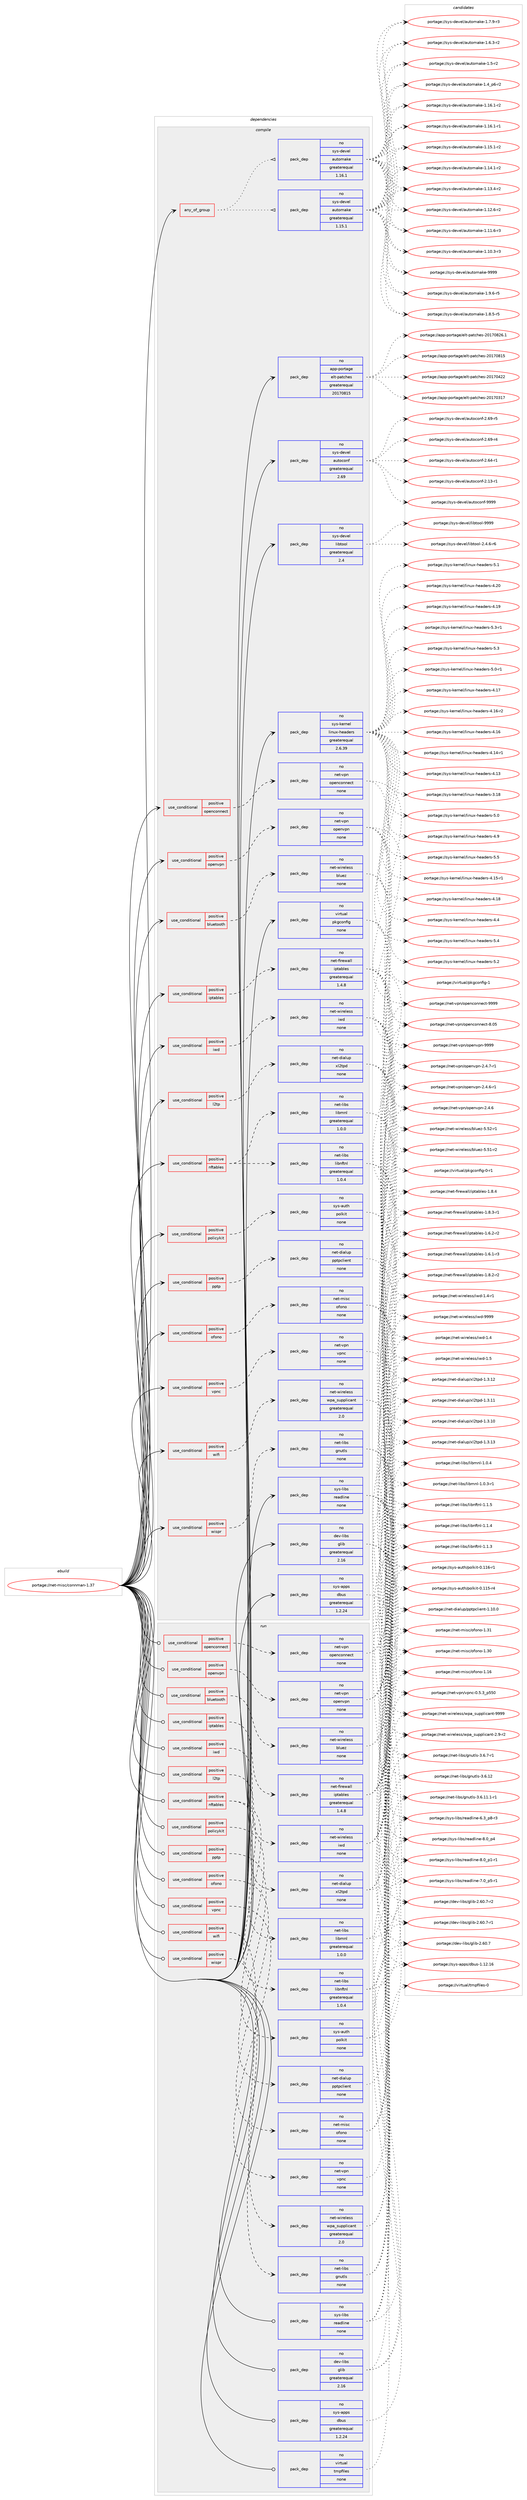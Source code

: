 digraph prolog {

# *************
# Graph options
# *************

newrank=true;
concentrate=true;
compound=true;
graph [rankdir=LR,fontname=Helvetica,fontsize=10,ranksep=1.5];#, ranksep=2.5, nodesep=0.2];
edge  [arrowhead=vee];
node  [fontname=Helvetica,fontsize=10];

# **********
# The ebuild
# **********

subgraph cluster_leftcol {
color=gray;
rank=same;
label=<<i>ebuild</i>>;
id [label="portage://net-misc/connman-1.37", color=red, width=4, href="../net-misc/connman-1.37.svg"];
}

# ****************
# The dependencies
# ****************

subgraph cluster_midcol {
color=gray;
label=<<i>dependencies</i>>;
subgraph cluster_compile {
fillcolor="#eeeeee";
style=filled;
label=<<i>compile</i>>;
subgraph any1555 {
dependency84754 [label=<<TABLE BORDER="0" CELLBORDER="1" CELLSPACING="0" CELLPADDING="4"><TR><TD CELLPADDING="10">any_of_group</TD></TR></TABLE>>, shape=none, color=red];subgraph pack65003 {
dependency84755 [label=<<TABLE BORDER="0" CELLBORDER="1" CELLSPACING="0" CELLPADDING="4" WIDTH="220"><TR><TD ROWSPAN="6" CELLPADDING="30">pack_dep</TD></TR><TR><TD WIDTH="110">no</TD></TR><TR><TD>sys-devel</TD></TR><TR><TD>automake</TD></TR><TR><TD>greaterequal</TD></TR><TR><TD>1.16.1</TD></TR></TABLE>>, shape=none, color=blue];
}
dependency84754:e -> dependency84755:w [weight=20,style="dotted",arrowhead="oinv"];
subgraph pack65004 {
dependency84756 [label=<<TABLE BORDER="0" CELLBORDER="1" CELLSPACING="0" CELLPADDING="4" WIDTH="220"><TR><TD ROWSPAN="6" CELLPADDING="30">pack_dep</TD></TR><TR><TD WIDTH="110">no</TD></TR><TR><TD>sys-devel</TD></TR><TR><TD>automake</TD></TR><TR><TD>greaterequal</TD></TR><TR><TD>1.15.1</TD></TR></TABLE>>, shape=none, color=blue];
}
dependency84754:e -> dependency84756:w [weight=20,style="dotted",arrowhead="oinv"];
}
id:e -> dependency84754:w [weight=20,style="solid",arrowhead="vee"];
subgraph cond18121 {
dependency84757 [label=<<TABLE BORDER="0" CELLBORDER="1" CELLSPACING="0" CELLPADDING="4"><TR><TD ROWSPAN="3" CELLPADDING="10">use_conditional</TD></TR><TR><TD>positive</TD></TR><TR><TD>bluetooth</TD></TR></TABLE>>, shape=none, color=red];
subgraph pack65005 {
dependency84758 [label=<<TABLE BORDER="0" CELLBORDER="1" CELLSPACING="0" CELLPADDING="4" WIDTH="220"><TR><TD ROWSPAN="6" CELLPADDING="30">pack_dep</TD></TR><TR><TD WIDTH="110">no</TD></TR><TR><TD>net-wireless</TD></TR><TR><TD>bluez</TD></TR><TR><TD>none</TD></TR><TR><TD></TD></TR></TABLE>>, shape=none, color=blue];
}
dependency84757:e -> dependency84758:w [weight=20,style="dashed",arrowhead="vee"];
}
id:e -> dependency84757:w [weight=20,style="solid",arrowhead="vee"];
subgraph cond18122 {
dependency84759 [label=<<TABLE BORDER="0" CELLBORDER="1" CELLSPACING="0" CELLPADDING="4"><TR><TD ROWSPAN="3" CELLPADDING="10">use_conditional</TD></TR><TR><TD>positive</TD></TR><TR><TD>iptables</TD></TR></TABLE>>, shape=none, color=red];
subgraph pack65006 {
dependency84760 [label=<<TABLE BORDER="0" CELLBORDER="1" CELLSPACING="0" CELLPADDING="4" WIDTH="220"><TR><TD ROWSPAN="6" CELLPADDING="30">pack_dep</TD></TR><TR><TD WIDTH="110">no</TD></TR><TR><TD>net-firewall</TD></TR><TR><TD>iptables</TD></TR><TR><TD>greaterequal</TD></TR><TR><TD>1.4.8</TD></TR></TABLE>>, shape=none, color=blue];
}
dependency84759:e -> dependency84760:w [weight=20,style="dashed",arrowhead="vee"];
}
id:e -> dependency84759:w [weight=20,style="solid",arrowhead="vee"];
subgraph cond18123 {
dependency84761 [label=<<TABLE BORDER="0" CELLBORDER="1" CELLSPACING="0" CELLPADDING="4"><TR><TD ROWSPAN="3" CELLPADDING="10">use_conditional</TD></TR><TR><TD>positive</TD></TR><TR><TD>iwd</TD></TR></TABLE>>, shape=none, color=red];
subgraph pack65007 {
dependency84762 [label=<<TABLE BORDER="0" CELLBORDER="1" CELLSPACING="0" CELLPADDING="4" WIDTH="220"><TR><TD ROWSPAN="6" CELLPADDING="30">pack_dep</TD></TR><TR><TD WIDTH="110">no</TD></TR><TR><TD>net-wireless</TD></TR><TR><TD>iwd</TD></TR><TR><TD>none</TD></TR><TR><TD></TD></TR></TABLE>>, shape=none, color=blue];
}
dependency84761:e -> dependency84762:w [weight=20,style="dashed",arrowhead="vee"];
}
id:e -> dependency84761:w [weight=20,style="solid",arrowhead="vee"];
subgraph cond18124 {
dependency84763 [label=<<TABLE BORDER="0" CELLBORDER="1" CELLSPACING="0" CELLPADDING="4"><TR><TD ROWSPAN="3" CELLPADDING="10">use_conditional</TD></TR><TR><TD>positive</TD></TR><TR><TD>l2tp</TD></TR></TABLE>>, shape=none, color=red];
subgraph pack65008 {
dependency84764 [label=<<TABLE BORDER="0" CELLBORDER="1" CELLSPACING="0" CELLPADDING="4" WIDTH="220"><TR><TD ROWSPAN="6" CELLPADDING="30">pack_dep</TD></TR><TR><TD WIDTH="110">no</TD></TR><TR><TD>net-dialup</TD></TR><TR><TD>xl2tpd</TD></TR><TR><TD>none</TD></TR><TR><TD></TD></TR></TABLE>>, shape=none, color=blue];
}
dependency84763:e -> dependency84764:w [weight=20,style="dashed",arrowhead="vee"];
}
id:e -> dependency84763:w [weight=20,style="solid",arrowhead="vee"];
subgraph cond18125 {
dependency84765 [label=<<TABLE BORDER="0" CELLBORDER="1" CELLSPACING="0" CELLPADDING="4"><TR><TD ROWSPAN="3" CELLPADDING="10">use_conditional</TD></TR><TR><TD>positive</TD></TR><TR><TD>nftables</TD></TR></TABLE>>, shape=none, color=red];
subgraph pack65009 {
dependency84766 [label=<<TABLE BORDER="0" CELLBORDER="1" CELLSPACING="0" CELLPADDING="4" WIDTH="220"><TR><TD ROWSPAN="6" CELLPADDING="30">pack_dep</TD></TR><TR><TD WIDTH="110">no</TD></TR><TR><TD>net-libs</TD></TR><TR><TD>libnftnl</TD></TR><TR><TD>greaterequal</TD></TR><TR><TD>1.0.4</TD></TR></TABLE>>, shape=none, color=blue];
}
dependency84765:e -> dependency84766:w [weight=20,style="dashed",arrowhead="vee"];
subgraph pack65010 {
dependency84767 [label=<<TABLE BORDER="0" CELLBORDER="1" CELLSPACING="0" CELLPADDING="4" WIDTH="220"><TR><TD ROWSPAN="6" CELLPADDING="30">pack_dep</TD></TR><TR><TD WIDTH="110">no</TD></TR><TR><TD>net-libs</TD></TR><TR><TD>libmnl</TD></TR><TR><TD>greaterequal</TD></TR><TR><TD>1.0.0</TD></TR></TABLE>>, shape=none, color=blue];
}
dependency84765:e -> dependency84767:w [weight=20,style="dashed",arrowhead="vee"];
}
id:e -> dependency84765:w [weight=20,style="solid",arrowhead="vee"];
subgraph cond18126 {
dependency84768 [label=<<TABLE BORDER="0" CELLBORDER="1" CELLSPACING="0" CELLPADDING="4"><TR><TD ROWSPAN="3" CELLPADDING="10">use_conditional</TD></TR><TR><TD>positive</TD></TR><TR><TD>ofono</TD></TR></TABLE>>, shape=none, color=red];
subgraph pack65011 {
dependency84769 [label=<<TABLE BORDER="0" CELLBORDER="1" CELLSPACING="0" CELLPADDING="4" WIDTH="220"><TR><TD ROWSPAN="6" CELLPADDING="30">pack_dep</TD></TR><TR><TD WIDTH="110">no</TD></TR><TR><TD>net-misc</TD></TR><TR><TD>ofono</TD></TR><TR><TD>none</TD></TR><TR><TD></TD></TR></TABLE>>, shape=none, color=blue];
}
dependency84768:e -> dependency84769:w [weight=20,style="dashed",arrowhead="vee"];
}
id:e -> dependency84768:w [weight=20,style="solid",arrowhead="vee"];
subgraph cond18127 {
dependency84770 [label=<<TABLE BORDER="0" CELLBORDER="1" CELLSPACING="0" CELLPADDING="4"><TR><TD ROWSPAN="3" CELLPADDING="10">use_conditional</TD></TR><TR><TD>positive</TD></TR><TR><TD>openconnect</TD></TR></TABLE>>, shape=none, color=red];
subgraph pack65012 {
dependency84771 [label=<<TABLE BORDER="0" CELLBORDER="1" CELLSPACING="0" CELLPADDING="4" WIDTH="220"><TR><TD ROWSPAN="6" CELLPADDING="30">pack_dep</TD></TR><TR><TD WIDTH="110">no</TD></TR><TR><TD>net-vpn</TD></TR><TR><TD>openconnect</TD></TR><TR><TD>none</TD></TR><TR><TD></TD></TR></TABLE>>, shape=none, color=blue];
}
dependency84770:e -> dependency84771:w [weight=20,style="dashed",arrowhead="vee"];
}
id:e -> dependency84770:w [weight=20,style="solid",arrowhead="vee"];
subgraph cond18128 {
dependency84772 [label=<<TABLE BORDER="0" CELLBORDER="1" CELLSPACING="0" CELLPADDING="4"><TR><TD ROWSPAN="3" CELLPADDING="10">use_conditional</TD></TR><TR><TD>positive</TD></TR><TR><TD>openvpn</TD></TR></TABLE>>, shape=none, color=red];
subgraph pack65013 {
dependency84773 [label=<<TABLE BORDER="0" CELLBORDER="1" CELLSPACING="0" CELLPADDING="4" WIDTH="220"><TR><TD ROWSPAN="6" CELLPADDING="30">pack_dep</TD></TR><TR><TD WIDTH="110">no</TD></TR><TR><TD>net-vpn</TD></TR><TR><TD>openvpn</TD></TR><TR><TD>none</TD></TR><TR><TD></TD></TR></TABLE>>, shape=none, color=blue];
}
dependency84772:e -> dependency84773:w [weight=20,style="dashed",arrowhead="vee"];
}
id:e -> dependency84772:w [weight=20,style="solid",arrowhead="vee"];
subgraph cond18129 {
dependency84774 [label=<<TABLE BORDER="0" CELLBORDER="1" CELLSPACING="0" CELLPADDING="4"><TR><TD ROWSPAN="3" CELLPADDING="10">use_conditional</TD></TR><TR><TD>positive</TD></TR><TR><TD>policykit</TD></TR></TABLE>>, shape=none, color=red];
subgraph pack65014 {
dependency84775 [label=<<TABLE BORDER="0" CELLBORDER="1" CELLSPACING="0" CELLPADDING="4" WIDTH="220"><TR><TD ROWSPAN="6" CELLPADDING="30">pack_dep</TD></TR><TR><TD WIDTH="110">no</TD></TR><TR><TD>sys-auth</TD></TR><TR><TD>polkit</TD></TR><TR><TD>none</TD></TR><TR><TD></TD></TR></TABLE>>, shape=none, color=blue];
}
dependency84774:e -> dependency84775:w [weight=20,style="dashed",arrowhead="vee"];
}
id:e -> dependency84774:w [weight=20,style="solid",arrowhead="vee"];
subgraph cond18130 {
dependency84776 [label=<<TABLE BORDER="0" CELLBORDER="1" CELLSPACING="0" CELLPADDING="4"><TR><TD ROWSPAN="3" CELLPADDING="10">use_conditional</TD></TR><TR><TD>positive</TD></TR><TR><TD>pptp</TD></TR></TABLE>>, shape=none, color=red];
subgraph pack65015 {
dependency84777 [label=<<TABLE BORDER="0" CELLBORDER="1" CELLSPACING="0" CELLPADDING="4" WIDTH="220"><TR><TD ROWSPAN="6" CELLPADDING="30">pack_dep</TD></TR><TR><TD WIDTH="110">no</TD></TR><TR><TD>net-dialup</TD></TR><TR><TD>pptpclient</TD></TR><TR><TD>none</TD></TR><TR><TD></TD></TR></TABLE>>, shape=none, color=blue];
}
dependency84776:e -> dependency84777:w [weight=20,style="dashed",arrowhead="vee"];
}
id:e -> dependency84776:w [weight=20,style="solid",arrowhead="vee"];
subgraph cond18131 {
dependency84778 [label=<<TABLE BORDER="0" CELLBORDER="1" CELLSPACING="0" CELLPADDING="4"><TR><TD ROWSPAN="3" CELLPADDING="10">use_conditional</TD></TR><TR><TD>positive</TD></TR><TR><TD>vpnc</TD></TR></TABLE>>, shape=none, color=red];
subgraph pack65016 {
dependency84779 [label=<<TABLE BORDER="0" CELLBORDER="1" CELLSPACING="0" CELLPADDING="4" WIDTH="220"><TR><TD ROWSPAN="6" CELLPADDING="30">pack_dep</TD></TR><TR><TD WIDTH="110">no</TD></TR><TR><TD>net-vpn</TD></TR><TR><TD>vpnc</TD></TR><TR><TD>none</TD></TR><TR><TD></TD></TR></TABLE>>, shape=none, color=blue];
}
dependency84778:e -> dependency84779:w [weight=20,style="dashed",arrowhead="vee"];
}
id:e -> dependency84778:w [weight=20,style="solid",arrowhead="vee"];
subgraph cond18132 {
dependency84780 [label=<<TABLE BORDER="0" CELLBORDER="1" CELLSPACING="0" CELLPADDING="4"><TR><TD ROWSPAN="3" CELLPADDING="10">use_conditional</TD></TR><TR><TD>positive</TD></TR><TR><TD>wifi</TD></TR></TABLE>>, shape=none, color=red];
subgraph pack65017 {
dependency84781 [label=<<TABLE BORDER="0" CELLBORDER="1" CELLSPACING="0" CELLPADDING="4" WIDTH="220"><TR><TD ROWSPAN="6" CELLPADDING="30">pack_dep</TD></TR><TR><TD WIDTH="110">no</TD></TR><TR><TD>net-wireless</TD></TR><TR><TD>wpa_supplicant</TD></TR><TR><TD>greaterequal</TD></TR><TR><TD>2.0</TD></TR></TABLE>>, shape=none, color=blue];
}
dependency84780:e -> dependency84781:w [weight=20,style="dashed",arrowhead="vee"];
}
id:e -> dependency84780:w [weight=20,style="solid",arrowhead="vee"];
subgraph cond18133 {
dependency84782 [label=<<TABLE BORDER="0" CELLBORDER="1" CELLSPACING="0" CELLPADDING="4"><TR><TD ROWSPAN="3" CELLPADDING="10">use_conditional</TD></TR><TR><TD>positive</TD></TR><TR><TD>wispr</TD></TR></TABLE>>, shape=none, color=red];
subgraph pack65018 {
dependency84783 [label=<<TABLE BORDER="0" CELLBORDER="1" CELLSPACING="0" CELLPADDING="4" WIDTH="220"><TR><TD ROWSPAN="6" CELLPADDING="30">pack_dep</TD></TR><TR><TD WIDTH="110">no</TD></TR><TR><TD>net-libs</TD></TR><TR><TD>gnutls</TD></TR><TR><TD>none</TD></TR><TR><TD></TD></TR></TABLE>>, shape=none, color=blue];
}
dependency84782:e -> dependency84783:w [weight=20,style="dashed",arrowhead="vee"];
}
id:e -> dependency84782:w [weight=20,style="solid",arrowhead="vee"];
subgraph pack65019 {
dependency84784 [label=<<TABLE BORDER="0" CELLBORDER="1" CELLSPACING="0" CELLPADDING="4" WIDTH="220"><TR><TD ROWSPAN="6" CELLPADDING="30">pack_dep</TD></TR><TR><TD WIDTH="110">no</TD></TR><TR><TD>app-portage</TD></TR><TR><TD>elt-patches</TD></TR><TR><TD>greaterequal</TD></TR><TR><TD>20170815</TD></TR></TABLE>>, shape=none, color=blue];
}
id:e -> dependency84784:w [weight=20,style="solid",arrowhead="vee"];
subgraph pack65020 {
dependency84785 [label=<<TABLE BORDER="0" CELLBORDER="1" CELLSPACING="0" CELLPADDING="4" WIDTH="220"><TR><TD ROWSPAN="6" CELLPADDING="30">pack_dep</TD></TR><TR><TD WIDTH="110">no</TD></TR><TR><TD>dev-libs</TD></TR><TR><TD>glib</TD></TR><TR><TD>greaterequal</TD></TR><TR><TD>2.16</TD></TR></TABLE>>, shape=none, color=blue];
}
id:e -> dependency84785:w [weight=20,style="solid",arrowhead="vee"];
subgraph pack65021 {
dependency84786 [label=<<TABLE BORDER="0" CELLBORDER="1" CELLSPACING="0" CELLPADDING="4" WIDTH="220"><TR><TD ROWSPAN="6" CELLPADDING="30">pack_dep</TD></TR><TR><TD WIDTH="110">no</TD></TR><TR><TD>sys-apps</TD></TR><TR><TD>dbus</TD></TR><TR><TD>greaterequal</TD></TR><TR><TD>1.2.24</TD></TR></TABLE>>, shape=none, color=blue];
}
id:e -> dependency84786:w [weight=20,style="solid",arrowhead="vee"];
subgraph pack65022 {
dependency84787 [label=<<TABLE BORDER="0" CELLBORDER="1" CELLSPACING="0" CELLPADDING="4" WIDTH="220"><TR><TD ROWSPAN="6" CELLPADDING="30">pack_dep</TD></TR><TR><TD WIDTH="110">no</TD></TR><TR><TD>sys-devel</TD></TR><TR><TD>autoconf</TD></TR><TR><TD>greaterequal</TD></TR><TR><TD>2.69</TD></TR></TABLE>>, shape=none, color=blue];
}
id:e -> dependency84787:w [weight=20,style="solid",arrowhead="vee"];
subgraph pack65023 {
dependency84788 [label=<<TABLE BORDER="0" CELLBORDER="1" CELLSPACING="0" CELLPADDING="4" WIDTH="220"><TR><TD ROWSPAN="6" CELLPADDING="30">pack_dep</TD></TR><TR><TD WIDTH="110">no</TD></TR><TR><TD>sys-devel</TD></TR><TR><TD>libtool</TD></TR><TR><TD>greaterequal</TD></TR><TR><TD>2.4</TD></TR></TABLE>>, shape=none, color=blue];
}
id:e -> dependency84788:w [weight=20,style="solid",arrowhead="vee"];
subgraph pack65024 {
dependency84789 [label=<<TABLE BORDER="0" CELLBORDER="1" CELLSPACING="0" CELLPADDING="4" WIDTH="220"><TR><TD ROWSPAN="6" CELLPADDING="30">pack_dep</TD></TR><TR><TD WIDTH="110">no</TD></TR><TR><TD>sys-kernel</TD></TR><TR><TD>linux-headers</TD></TR><TR><TD>greaterequal</TD></TR><TR><TD>2.6.39</TD></TR></TABLE>>, shape=none, color=blue];
}
id:e -> dependency84789:w [weight=20,style="solid",arrowhead="vee"];
subgraph pack65025 {
dependency84790 [label=<<TABLE BORDER="0" CELLBORDER="1" CELLSPACING="0" CELLPADDING="4" WIDTH="220"><TR><TD ROWSPAN="6" CELLPADDING="30">pack_dep</TD></TR><TR><TD WIDTH="110">no</TD></TR><TR><TD>sys-libs</TD></TR><TR><TD>readline</TD></TR><TR><TD>none</TD></TR><TR><TD></TD></TR></TABLE>>, shape=none, color=blue];
}
id:e -> dependency84790:w [weight=20,style="solid",arrowhead="vee"];
subgraph pack65026 {
dependency84791 [label=<<TABLE BORDER="0" CELLBORDER="1" CELLSPACING="0" CELLPADDING="4" WIDTH="220"><TR><TD ROWSPAN="6" CELLPADDING="30">pack_dep</TD></TR><TR><TD WIDTH="110">no</TD></TR><TR><TD>virtual</TD></TR><TR><TD>pkgconfig</TD></TR><TR><TD>none</TD></TR><TR><TD></TD></TR></TABLE>>, shape=none, color=blue];
}
id:e -> dependency84791:w [weight=20,style="solid",arrowhead="vee"];
}
subgraph cluster_compileandrun {
fillcolor="#eeeeee";
style=filled;
label=<<i>compile and run</i>>;
}
subgraph cluster_run {
fillcolor="#eeeeee";
style=filled;
label=<<i>run</i>>;
subgraph cond18134 {
dependency84792 [label=<<TABLE BORDER="0" CELLBORDER="1" CELLSPACING="0" CELLPADDING="4"><TR><TD ROWSPAN="3" CELLPADDING="10">use_conditional</TD></TR><TR><TD>positive</TD></TR><TR><TD>bluetooth</TD></TR></TABLE>>, shape=none, color=red];
subgraph pack65027 {
dependency84793 [label=<<TABLE BORDER="0" CELLBORDER="1" CELLSPACING="0" CELLPADDING="4" WIDTH="220"><TR><TD ROWSPAN="6" CELLPADDING="30">pack_dep</TD></TR><TR><TD WIDTH="110">no</TD></TR><TR><TD>net-wireless</TD></TR><TR><TD>bluez</TD></TR><TR><TD>none</TD></TR><TR><TD></TD></TR></TABLE>>, shape=none, color=blue];
}
dependency84792:e -> dependency84793:w [weight=20,style="dashed",arrowhead="vee"];
}
id:e -> dependency84792:w [weight=20,style="solid",arrowhead="odot"];
subgraph cond18135 {
dependency84794 [label=<<TABLE BORDER="0" CELLBORDER="1" CELLSPACING="0" CELLPADDING="4"><TR><TD ROWSPAN="3" CELLPADDING="10">use_conditional</TD></TR><TR><TD>positive</TD></TR><TR><TD>iptables</TD></TR></TABLE>>, shape=none, color=red];
subgraph pack65028 {
dependency84795 [label=<<TABLE BORDER="0" CELLBORDER="1" CELLSPACING="0" CELLPADDING="4" WIDTH="220"><TR><TD ROWSPAN="6" CELLPADDING="30">pack_dep</TD></TR><TR><TD WIDTH="110">no</TD></TR><TR><TD>net-firewall</TD></TR><TR><TD>iptables</TD></TR><TR><TD>greaterequal</TD></TR><TR><TD>1.4.8</TD></TR></TABLE>>, shape=none, color=blue];
}
dependency84794:e -> dependency84795:w [weight=20,style="dashed",arrowhead="vee"];
}
id:e -> dependency84794:w [weight=20,style="solid",arrowhead="odot"];
subgraph cond18136 {
dependency84796 [label=<<TABLE BORDER="0" CELLBORDER="1" CELLSPACING="0" CELLPADDING="4"><TR><TD ROWSPAN="3" CELLPADDING="10">use_conditional</TD></TR><TR><TD>positive</TD></TR><TR><TD>iwd</TD></TR></TABLE>>, shape=none, color=red];
subgraph pack65029 {
dependency84797 [label=<<TABLE BORDER="0" CELLBORDER="1" CELLSPACING="0" CELLPADDING="4" WIDTH="220"><TR><TD ROWSPAN="6" CELLPADDING="30">pack_dep</TD></TR><TR><TD WIDTH="110">no</TD></TR><TR><TD>net-wireless</TD></TR><TR><TD>iwd</TD></TR><TR><TD>none</TD></TR><TR><TD></TD></TR></TABLE>>, shape=none, color=blue];
}
dependency84796:e -> dependency84797:w [weight=20,style="dashed",arrowhead="vee"];
}
id:e -> dependency84796:w [weight=20,style="solid",arrowhead="odot"];
subgraph cond18137 {
dependency84798 [label=<<TABLE BORDER="0" CELLBORDER="1" CELLSPACING="0" CELLPADDING="4"><TR><TD ROWSPAN="3" CELLPADDING="10">use_conditional</TD></TR><TR><TD>positive</TD></TR><TR><TD>l2tp</TD></TR></TABLE>>, shape=none, color=red];
subgraph pack65030 {
dependency84799 [label=<<TABLE BORDER="0" CELLBORDER="1" CELLSPACING="0" CELLPADDING="4" WIDTH="220"><TR><TD ROWSPAN="6" CELLPADDING="30">pack_dep</TD></TR><TR><TD WIDTH="110">no</TD></TR><TR><TD>net-dialup</TD></TR><TR><TD>xl2tpd</TD></TR><TR><TD>none</TD></TR><TR><TD></TD></TR></TABLE>>, shape=none, color=blue];
}
dependency84798:e -> dependency84799:w [weight=20,style="dashed",arrowhead="vee"];
}
id:e -> dependency84798:w [weight=20,style="solid",arrowhead="odot"];
subgraph cond18138 {
dependency84800 [label=<<TABLE BORDER="0" CELLBORDER="1" CELLSPACING="0" CELLPADDING="4"><TR><TD ROWSPAN="3" CELLPADDING="10">use_conditional</TD></TR><TR><TD>positive</TD></TR><TR><TD>nftables</TD></TR></TABLE>>, shape=none, color=red];
subgraph pack65031 {
dependency84801 [label=<<TABLE BORDER="0" CELLBORDER="1" CELLSPACING="0" CELLPADDING="4" WIDTH="220"><TR><TD ROWSPAN="6" CELLPADDING="30">pack_dep</TD></TR><TR><TD WIDTH="110">no</TD></TR><TR><TD>net-libs</TD></TR><TR><TD>libnftnl</TD></TR><TR><TD>greaterequal</TD></TR><TR><TD>1.0.4</TD></TR></TABLE>>, shape=none, color=blue];
}
dependency84800:e -> dependency84801:w [weight=20,style="dashed",arrowhead="vee"];
subgraph pack65032 {
dependency84802 [label=<<TABLE BORDER="0" CELLBORDER="1" CELLSPACING="0" CELLPADDING="4" WIDTH="220"><TR><TD ROWSPAN="6" CELLPADDING="30">pack_dep</TD></TR><TR><TD WIDTH="110">no</TD></TR><TR><TD>net-libs</TD></TR><TR><TD>libmnl</TD></TR><TR><TD>greaterequal</TD></TR><TR><TD>1.0.0</TD></TR></TABLE>>, shape=none, color=blue];
}
dependency84800:e -> dependency84802:w [weight=20,style="dashed",arrowhead="vee"];
}
id:e -> dependency84800:w [weight=20,style="solid",arrowhead="odot"];
subgraph cond18139 {
dependency84803 [label=<<TABLE BORDER="0" CELLBORDER="1" CELLSPACING="0" CELLPADDING="4"><TR><TD ROWSPAN="3" CELLPADDING="10">use_conditional</TD></TR><TR><TD>positive</TD></TR><TR><TD>ofono</TD></TR></TABLE>>, shape=none, color=red];
subgraph pack65033 {
dependency84804 [label=<<TABLE BORDER="0" CELLBORDER="1" CELLSPACING="0" CELLPADDING="4" WIDTH="220"><TR><TD ROWSPAN="6" CELLPADDING="30">pack_dep</TD></TR><TR><TD WIDTH="110">no</TD></TR><TR><TD>net-misc</TD></TR><TR><TD>ofono</TD></TR><TR><TD>none</TD></TR><TR><TD></TD></TR></TABLE>>, shape=none, color=blue];
}
dependency84803:e -> dependency84804:w [weight=20,style="dashed",arrowhead="vee"];
}
id:e -> dependency84803:w [weight=20,style="solid",arrowhead="odot"];
subgraph cond18140 {
dependency84805 [label=<<TABLE BORDER="0" CELLBORDER="1" CELLSPACING="0" CELLPADDING="4"><TR><TD ROWSPAN="3" CELLPADDING="10">use_conditional</TD></TR><TR><TD>positive</TD></TR><TR><TD>openconnect</TD></TR></TABLE>>, shape=none, color=red];
subgraph pack65034 {
dependency84806 [label=<<TABLE BORDER="0" CELLBORDER="1" CELLSPACING="0" CELLPADDING="4" WIDTH="220"><TR><TD ROWSPAN="6" CELLPADDING="30">pack_dep</TD></TR><TR><TD WIDTH="110">no</TD></TR><TR><TD>net-vpn</TD></TR><TR><TD>openconnect</TD></TR><TR><TD>none</TD></TR><TR><TD></TD></TR></TABLE>>, shape=none, color=blue];
}
dependency84805:e -> dependency84806:w [weight=20,style="dashed",arrowhead="vee"];
}
id:e -> dependency84805:w [weight=20,style="solid",arrowhead="odot"];
subgraph cond18141 {
dependency84807 [label=<<TABLE BORDER="0" CELLBORDER="1" CELLSPACING="0" CELLPADDING="4"><TR><TD ROWSPAN="3" CELLPADDING="10">use_conditional</TD></TR><TR><TD>positive</TD></TR><TR><TD>openvpn</TD></TR></TABLE>>, shape=none, color=red];
subgraph pack65035 {
dependency84808 [label=<<TABLE BORDER="0" CELLBORDER="1" CELLSPACING="0" CELLPADDING="4" WIDTH="220"><TR><TD ROWSPAN="6" CELLPADDING="30">pack_dep</TD></TR><TR><TD WIDTH="110">no</TD></TR><TR><TD>net-vpn</TD></TR><TR><TD>openvpn</TD></TR><TR><TD>none</TD></TR><TR><TD></TD></TR></TABLE>>, shape=none, color=blue];
}
dependency84807:e -> dependency84808:w [weight=20,style="dashed",arrowhead="vee"];
}
id:e -> dependency84807:w [weight=20,style="solid",arrowhead="odot"];
subgraph cond18142 {
dependency84809 [label=<<TABLE BORDER="0" CELLBORDER="1" CELLSPACING="0" CELLPADDING="4"><TR><TD ROWSPAN="3" CELLPADDING="10">use_conditional</TD></TR><TR><TD>positive</TD></TR><TR><TD>policykit</TD></TR></TABLE>>, shape=none, color=red];
subgraph pack65036 {
dependency84810 [label=<<TABLE BORDER="0" CELLBORDER="1" CELLSPACING="0" CELLPADDING="4" WIDTH="220"><TR><TD ROWSPAN="6" CELLPADDING="30">pack_dep</TD></TR><TR><TD WIDTH="110">no</TD></TR><TR><TD>sys-auth</TD></TR><TR><TD>polkit</TD></TR><TR><TD>none</TD></TR><TR><TD></TD></TR></TABLE>>, shape=none, color=blue];
}
dependency84809:e -> dependency84810:w [weight=20,style="dashed",arrowhead="vee"];
}
id:e -> dependency84809:w [weight=20,style="solid",arrowhead="odot"];
subgraph cond18143 {
dependency84811 [label=<<TABLE BORDER="0" CELLBORDER="1" CELLSPACING="0" CELLPADDING="4"><TR><TD ROWSPAN="3" CELLPADDING="10">use_conditional</TD></TR><TR><TD>positive</TD></TR><TR><TD>pptp</TD></TR></TABLE>>, shape=none, color=red];
subgraph pack65037 {
dependency84812 [label=<<TABLE BORDER="0" CELLBORDER="1" CELLSPACING="0" CELLPADDING="4" WIDTH="220"><TR><TD ROWSPAN="6" CELLPADDING="30">pack_dep</TD></TR><TR><TD WIDTH="110">no</TD></TR><TR><TD>net-dialup</TD></TR><TR><TD>pptpclient</TD></TR><TR><TD>none</TD></TR><TR><TD></TD></TR></TABLE>>, shape=none, color=blue];
}
dependency84811:e -> dependency84812:w [weight=20,style="dashed",arrowhead="vee"];
}
id:e -> dependency84811:w [weight=20,style="solid",arrowhead="odot"];
subgraph cond18144 {
dependency84813 [label=<<TABLE BORDER="0" CELLBORDER="1" CELLSPACING="0" CELLPADDING="4"><TR><TD ROWSPAN="3" CELLPADDING="10">use_conditional</TD></TR><TR><TD>positive</TD></TR><TR><TD>vpnc</TD></TR></TABLE>>, shape=none, color=red];
subgraph pack65038 {
dependency84814 [label=<<TABLE BORDER="0" CELLBORDER="1" CELLSPACING="0" CELLPADDING="4" WIDTH="220"><TR><TD ROWSPAN="6" CELLPADDING="30">pack_dep</TD></TR><TR><TD WIDTH="110">no</TD></TR><TR><TD>net-vpn</TD></TR><TR><TD>vpnc</TD></TR><TR><TD>none</TD></TR><TR><TD></TD></TR></TABLE>>, shape=none, color=blue];
}
dependency84813:e -> dependency84814:w [weight=20,style="dashed",arrowhead="vee"];
}
id:e -> dependency84813:w [weight=20,style="solid",arrowhead="odot"];
subgraph cond18145 {
dependency84815 [label=<<TABLE BORDER="0" CELLBORDER="1" CELLSPACING="0" CELLPADDING="4"><TR><TD ROWSPAN="3" CELLPADDING="10">use_conditional</TD></TR><TR><TD>positive</TD></TR><TR><TD>wifi</TD></TR></TABLE>>, shape=none, color=red];
subgraph pack65039 {
dependency84816 [label=<<TABLE BORDER="0" CELLBORDER="1" CELLSPACING="0" CELLPADDING="4" WIDTH="220"><TR><TD ROWSPAN="6" CELLPADDING="30">pack_dep</TD></TR><TR><TD WIDTH="110">no</TD></TR><TR><TD>net-wireless</TD></TR><TR><TD>wpa_supplicant</TD></TR><TR><TD>greaterequal</TD></TR><TR><TD>2.0</TD></TR></TABLE>>, shape=none, color=blue];
}
dependency84815:e -> dependency84816:w [weight=20,style="dashed",arrowhead="vee"];
}
id:e -> dependency84815:w [weight=20,style="solid",arrowhead="odot"];
subgraph cond18146 {
dependency84817 [label=<<TABLE BORDER="0" CELLBORDER="1" CELLSPACING="0" CELLPADDING="4"><TR><TD ROWSPAN="3" CELLPADDING="10">use_conditional</TD></TR><TR><TD>positive</TD></TR><TR><TD>wispr</TD></TR></TABLE>>, shape=none, color=red];
subgraph pack65040 {
dependency84818 [label=<<TABLE BORDER="0" CELLBORDER="1" CELLSPACING="0" CELLPADDING="4" WIDTH="220"><TR><TD ROWSPAN="6" CELLPADDING="30">pack_dep</TD></TR><TR><TD WIDTH="110">no</TD></TR><TR><TD>net-libs</TD></TR><TR><TD>gnutls</TD></TR><TR><TD>none</TD></TR><TR><TD></TD></TR></TABLE>>, shape=none, color=blue];
}
dependency84817:e -> dependency84818:w [weight=20,style="dashed",arrowhead="vee"];
}
id:e -> dependency84817:w [weight=20,style="solid",arrowhead="odot"];
subgraph pack65041 {
dependency84819 [label=<<TABLE BORDER="0" CELLBORDER="1" CELLSPACING="0" CELLPADDING="4" WIDTH="220"><TR><TD ROWSPAN="6" CELLPADDING="30">pack_dep</TD></TR><TR><TD WIDTH="110">no</TD></TR><TR><TD>dev-libs</TD></TR><TR><TD>glib</TD></TR><TR><TD>greaterequal</TD></TR><TR><TD>2.16</TD></TR></TABLE>>, shape=none, color=blue];
}
id:e -> dependency84819:w [weight=20,style="solid",arrowhead="odot"];
subgraph pack65042 {
dependency84820 [label=<<TABLE BORDER="0" CELLBORDER="1" CELLSPACING="0" CELLPADDING="4" WIDTH="220"><TR><TD ROWSPAN="6" CELLPADDING="30">pack_dep</TD></TR><TR><TD WIDTH="110">no</TD></TR><TR><TD>sys-apps</TD></TR><TR><TD>dbus</TD></TR><TR><TD>greaterequal</TD></TR><TR><TD>1.2.24</TD></TR></TABLE>>, shape=none, color=blue];
}
id:e -> dependency84820:w [weight=20,style="solid",arrowhead="odot"];
subgraph pack65043 {
dependency84821 [label=<<TABLE BORDER="0" CELLBORDER="1" CELLSPACING="0" CELLPADDING="4" WIDTH="220"><TR><TD ROWSPAN="6" CELLPADDING="30">pack_dep</TD></TR><TR><TD WIDTH="110">no</TD></TR><TR><TD>sys-libs</TD></TR><TR><TD>readline</TD></TR><TR><TD>none</TD></TR><TR><TD></TD></TR></TABLE>>, shape=none, color=blue];
}
id:e -> dependency84821:w [weight=20,style="solid",arrowhead="odot"];
subgraph pack65044 {
dependency84822 [label=<<TABLE BORDER="0" CELLBORDER="1" CELLSPACING="0" CELLPADDING="4" WIDTH="220"><TR><TD ROWSPAN="6" CELLPADDING="30">pack_dep</TD></TR><TR><TD WIDTH="110">no</TD></TR><TR><TD>virtual</TD></TR><TR><TD>tmpfiles</TD></TR><TR><TD>none</TD></TR><TR><TD></TD></TR></TABLE>>, shape=none, color=blue];
}
id:e -> dependency84822:w [weight=20,style="solid",arrowhead="odot"];
}
}

# **************
# The candidates
# **************

subgraph cluster_choices {
rank=same;
color=gray;
label=<<i>candidates</i>>;

subgraph choice65003 {
color=black;
nodesep=1;
choice115121115451001011181011084797117116111109971071014557575757 [label="portage://sys-devel/automake-9999", color=red, width=4,href="../sys-devel/automake-9999.svg"];
choice115121115451001011181011084797117116111109971071014549465746544511453 [label="portage://sys-devel/automake-1.9.6-r5", color=red, width=4,href="../sys-devel/automake-1.9.6-r5.svg"];
choice115121115451001011181011084797117116111109971071014549465646534511453 [label="portage://sys-devel/automake-1.8.5-r5", color=red, width=4,href="../sys-devel/automake-1.8.5-r5.svg"];
choice115121115451001011181011084797117116111109971071014549465546574511451 [label="portage://sys-devel/automake-1.7.9-r3", color=red, width=4,href="../sys-devel/automake-1.7.9-r3.svg"];
choice115121115451001011181011084797117116111109971071014549465446514511450 [label="portage://sys-devel/automake-1.6.3-r2", color=red, width=4,href="../sys-devel/automake-1.6.3-r2.svg"];
choice11512111545100101118101108479711711611110997107101454946534511450 [label="portage://sys-devel/automake-1.5-r2", color=red, width=4,href="../sys-devel/automake-1.5-r2.svg"];
choice115121115451001011181011084797117116111109971071014549465295112544511450 [label="portage://sys-devel/automake-1.4_p6-r2", color=red, width=4,href="../sys-devel/automake-1.4_p6-r2.svg"];
choice11512111545100101118101108479711711611110997107101454946495446494511450 [label="portage://sys-devel/automake-1.16.1-r2", color=red, width=4,href="../sys-devel/automake-1.16.1-r2.svg"];
choice11512111545100101118101108479711711611110997107101454946495446494511449 [label="portage://sys-devel/automake-1.16.1-r1", color=red, width=4,href="../sys-devel/automake-1.16.1-r1.svg"];
choice11512111545100101118101108479711711611110997107101454946495346494511450 [label="portage://sys-devel/automake-1.15.1-r2", color=red, width=4,href="../sys-devel/automake-1.15.1-r2.svg"];
choice11512111545100101118101108479711711611110997107101454946495246494511450 [label="portage://sys-devel/automake-1.14.1-r2", color=red, width=4,href="../sys-devel/automake-1.14.1-r2.svg"];
choice11512111545100101118101108479711711611110997107101454946495146524511450 [label="portage://sys-devel/automake-1.13.4-r2", color=red, width=4,href="../sys-devel/automake-1.13.4-r2.svg"];
choice11512111545100101118101108479711711611110997107101454946495046544511450 [label="portage://sys-devel/automake-1.12.6-r2", color=red, width=4,href="../sys-devel/automake-1.12.6-r2.svg"];
choice11512111545100101118101108479711711611110997107101454946494946544511451 [label="portage://sys-devel/automake-1.11.6-r3", color=red, width=4,href="../sys-devel/automake-1.11.6-r3.svg"];
choice11512111545100101118101108479711711611110997107101454946494846514511451 [label="portage://sys-devel/automake-1.10.3-r3", color=red, width=4,href="../sys-devel/automake-1.10.3-r3.svg"];
dependency84755:e -> choice115121115451001011181011084797117116111109971071014557575757:w [style=dotted,weight="100"];
dependency84755:e -> choice115121115451001011181011084797117116111109971071014549465746544511453:w [style=dotted,weight="100"];
dependency84755:e -> choice115121115451001011181011084797117116111109971071014549465646534511453:w [style=dotted,weight="100"];
dependency84755:e -> choice115121115451001011181011084797117116111109971071014549465546574511451:w [style=dotted,weight="100"];
dependency84755:e -> choice115121115451001011181011084797117116111109971071014549465446514511450:w [style=dotted,weight="100"];
dependency84755:e -> choice11512111545100101118101108479711711611110997107101454946534511450:w [style=dotted,weight="100"];
dependency84755:e -> choice115121115451001011181011084797117116111109971071014549465295112544511450:w [style=dotted,weight="100"];
dependency84755:e -> choice11512111545100101118101108479711711611110997107101454946495446494511450:w [style=dotted,weight="100"];
dependency84755:e -> choice11512111545100101118101108479711711611110997107101454946495446494511449:w [style=dotted,weight="100"];
dependency84755:e -> choice11512111545100101118101108479711711611110997107101454946495346494511450:w [style=dotted,weight="100"];
dependency84755:e -> choice11512111545100101118101108479711711611110997107101454946495246494511450:w [style=dotted,weight="100"];
dependency84755:e -> choice11512111545100101118101108479711711611110997107101454946495146524511450:w [style=dotted,weight="100"];
dependency84755:e -> choice11512111545100101118101108479711711611110997107101454946495046544511450:w [style=dotted,weight="100"];
dependency84755:e -> choice11512111545100101118101108479711711611110997107101454946494946544511451:w [style=dotted,weight="100"];
dependency84755:e -> choice11512111545100101118101108479711711611110997107101454946494846514511451:w [style=dotted,weight="100"];
}
subgraph choice65004 {
color=black;
nodesep=1;
choice115121115451001011181011084797117116111109971071014557575757 [label="portage://sys-devel/automake-9999", color=red, width=4,href="../sys-devel/automake-9999.svg"];
choice115121115451001011181011084797117116111109971071014549465746544511453 [label="portage://sys-devel/automake-1.9.6-r5", color=red, width=4,href="../sys-devel/automake-1.9.6-r5.svg"];
choice115121115451001011181011084797117116111109971071014549465646534511453 [label="portage://sys-devel/automake-1.8.5-r5", color=red, width=4,href="../sys-devel/automake-1.8.5-r5.svg"];
choice115121115451001011181011084797117116111109971071014549465546574511451 [label="portage://sys-devel/automake-1.7.9-r3", color=red, width=4,href="../sys-devel/automake-1.7.9-r3.svg"];
choice115121115451001011181011084797117116111109971071014549465446514511450 [label="portage://sys-devel/automake-1.6.3-r2", color=red, width=4,href="../sys-devel/automake-1.6.3-r2.svg"];
choice11512111545100101118101108479711711611110997107101454946534511450 [label="portage://sys-devel/automake-1.5-r2", color=red, width=4,href="../sys-devel/automake-1.5-r2.svg"];
choice115121115451001011181011084797117116111109971071014549465295112544511450 [label="portage://sys-devel/automake-1.4_p6-r2", color=red, width=4,href="../sys-devel/automake-1.4_p6-r2.svg"];
choice11512111545100101118101108479711711611110997107101454946495446494511450 [label="portage://sys-devel/automake-1.16.1-r2", color=red, width=4,href="../sys-devel/automake-1.16.1-r2.svg"];
choice11512111545100101118101108479711711611110997107101454946495446494511449 [label="portage://sys-devel/automake-1.16.1-r1", color=red, width=4,href="../sys-devel/automake-1.16.1-r1.svg"];
choice11512111545100101118101108479711711611110997107101454946495346494511450 [label="portage://sys-devel/automake-1.15.1-r2", color=red, width=4,href="../sys-devel/automake-1.15.1-r2.svg"];
choice11512111545100101118101108479711711611110997107101454946495246494511450 [label="portage://sys-devel/automake-1.14.1-r2", color=red, width=4,href="../sys-devel/automake-1.14.1-r2.svg"];
choice11512111545100101118101108479711711611110997107101454946495146524511450 [label="portage://sys-devel/automake-1.13.4-r2", color=red, width=4,href="../sys-devel/automake-1.13.4-r2.svg"];
choice11512111545100101118101108479711711611110997107101454946495046544511450 [label="portage://sys-devel/automake-1.12.6-r2", color=red, width=4,href="../sys-devel/automake-1.12.6-r2.svg"];
choice11512111545100101118101108479711711611110997107101454946494946544511451 [label="portage://sys-devel/automake-1.11.6-r3", color=red, width=4,href="../sys-devel/automake-1.11.6-r3.svg"];
choice11512111545100101118101108479711711611110997107101454946494846514511451 [label="portage://sys-devel/automake-1.10.3-r3", color=red, width=4,href="../sys-devel/automake-1.10.3-r3.svg"];
dependency84756:e -> choice115121115451001011181011084797117116111109971071014557575757:w [style=dotted,weight="100"];
dependency84756:e -> choice115121115451001011181011084797117116111109971071014549465746544511453:w [style=dotted,weight="100"];
dependency84756:e -> choice115121115451001011181011084797117116111109971071014549465646534511453:w [style=dotted,weight="100"];
dependency84756:e -> choice115121115451001011181011084797117116111109971071014549465546574511451:w [style=dotted,weight="100"];
dependency84756:e -> choice115121115451001011181011084797117116111109971071014549465446514511450:w [style=dotted,weight="100"];
dependency84756:e -> choice11512111545100101118101108479711711611110997107101454946534511450:w [style=dotted,weight="100"];
dependency84756:e -> choice115121115451001011181011084797117116111109971071014549465295112544511450:w [style=dotted,weight="100"];
dependency84756:e -> choice11512111545100101118101108479711711611110997107101454946495446494511450:w [style=dotted,weight="100"];
dependency84756:e -> choice11512111545100101118101108479711711611110997107101454946495446494511449:w [style=dotted,weight="100"];
dependency84756:e -> choice11512111545100101118101108479711711611110997107101454946495346494511450:w [style=dotted,weight="100"];
dependency84756:e -> choice11512111545100101118101108479711711611110997107101454946495246494511450:w [style=dotted,weight="100"];
dependency84756:e -> choice11512111545100101118101108479711711611110997107101454946495146524511450:w [style=dotted,weight="100"];
dependency84756:e -> choice11512111545100101118101108479711711611110997107101454946495046544511450:w [style=dotted,weight="100"];
dependency84756:e -> choice11512111545100101118101108479711711611110997107101454946494946544511451:w [style=dotted,weight="100"];
dependency84756:e -> choice11512111545100101118101108479711711611110997107101454946494846514511451:w [style=dotted,weight="100"];
}
subgraph choice65005 {
color=black;
nodesep=1;
choice11010111645119105114101108101115115479810811710112245534653504511449 [label="portage://net-wireless/bluez-5.52-r1", color=red, width=4,href="../net-wireless/bluez-5.52-r1.svg"];
choice11010111645119105114101108101115115479810811710112245534653494511450 [label="portage://net-wireless/bluez-5.51-r2", color=red, width=4,href="../net-wireless/bluez-5.51-r2.svg"];
dependency84758:e -> choice11010111645119105114101108101115115479810811710112245534653504511449:w [style=dotted,weight="100"];
dependency84758:e -> choice11010111645119105114101108101115115479810811710112245534653494511450:w [style=dotted,weight="100"];
}
subgraph choice65006 {
color=black;
nodesep=1;
choice1101011164510210511410111997108108471051121169798108101115454946564652 [label="portage://net-firewall/iptables-1.8.4", color=red, width=4,href="../net-firewall/iptables-1.8.4.svg"];
choice11010111645102105114101119971081084710511211697981081011154549465646514511449 [label="portage://net-firewall/iptables-1.8.3-r1", color=red, width=4,href="../net-firewall/iptables-1.8.3-r1.svg"];
choice11010111645102105114101119971081084710511211697981081011154549465646504511450 [label="portage://net-firewall/iptables-1.8.2-r2", color=red, width=4,href="../net-firewall/iptables-1.8.2-r2.svg"];
choice11010111645102105114101119971081084710511211697981081011154549465446504511450 [label="portage://net-firewall/iptables-1.6.2-r2", color=red, width=4,href="../net-firewall/iptables-1.6.2-r2.svg"];
choice11010111645102105114101119971081084710511211697981081011154549465446494511451 [label="portage://net-firewall/iptables-1.6.1-r3", color=red, width=4,href="../net-firewall/iptables-1.6.1-r3.svg"];
dependency84760:e -> choice1101011164510210511410111997108108471051121169798108101115454946564652:w [style=dotted,weight="100"];
dependency84760:e -> choice11010111645102105114101119971081084710511211697981081011154549465646514511449:w [style=dotted,weight="100"];
dependency84760:e -> choice11010111645102105114101119971081084710511211697981081011154549465646504511450:w [style=dotted,weight="100"];
dependency84760:e -> choice11010111645102105114101119971081084710511211697981081011154549465446504511450:w [style=dotted,weight="100"];
dependency84760:e -> choice11010111645102105114101119971081084710511211697981081011154549465446494511451:w [style=dotted,weight="100"];
}
subgraph choice65007 {
color=black;
nodesep=1;
choice11010111645119105114101108101115115471051191004557575757 [label="portage://net-wireless/iwd-9999", color=red, width=4,href="../net-wireless/iwd-9999.svg"];
choice110101116451191051141011081011151154710511910045494653 [label="portage://net-wireless/iwd-1.5", color=red, width=4,href="../net-wireless/iwd-1.5.svg"];
choice1101011164511910511410110810111511547105119100454946524511449 [label="portage://net-wireless/iwd-1.4-r1", color=red, width=4,href="../net-wireless/iwd-1.4-r1.svg"];
choice110101116451191051141011081011151154710511910045494652 [label="portage://net-wireless/iwd-1.4", color=red, width=4,href="../net-wireless/iwd-1.4.svg"];
dependency84762:e -> choice11010111645119105114101108101115115471051191004557575757:w [style=dotted,weight="100"];
dependency84762:e -> choice110101116451191051141011081011151154710511910045494653:w [style=dotted,weight="100"];
dependency84762:e -> choice1101011164511910511410110810111511547105119100454946524511449:w [style=dotted,weight="100"];
dependency84762:e -> choice110101116451191051141011081011151154710511910045494652:w [style=dotted,weight="100"];
}
subgraph choice65008 {
color=black;
nodesep=1;
choice1101011164510010597108117112471201085011611210045494651464951 [label="portage://net-dialup/xl2tpd-1.3.13", color=red, width=4,href="../net-dialup/xl2tpd-1.3.13.svg"];
choice1101011164510010597108117112471201085011611210045494651464950 [label="portage://net-dialup/xl2tpd-1.3.12", color=red, width=4,href="../net-dialup/xl2tpd-1.3.12.svg"];
choice1101011164510010597108117112471201085011611210045494651464949 [label="portage://net-dialup/xl2tpd-1.3.11", color=red, width=4,href="../net-dialup/xl2tpd-1.3.11.svg"];
choice1101011164510010597108117112471201085011611210045494651464948 [label="portage://net-dialup/xl2tpd-1.3.10", color=red, width=4,href="../net-dialup/xl2tpd-1.3.10.svg"];
dependency84764:e -> choice1101011164510010597108117112471201085011611210045494651464951:w [style=dotted,weight="100"];
dependency84764:e -> choice1101011164510010597108117112471201085011611210045494651464950:w [style=dotted,weight="100"];
dependency84764:e -> choice1101011164510010597108117112471201085011611210045494651464949:w [style=dotted,weight="100"];
dependency84764:e -> choice1101011164510010597108117112471201085011611210045494651464948:w [style=dotted,weight="100"];
}
subgraph choice65009 {
color=black;
nodesep=1;
choice11010111645108105981154710810598110102116110108454946494653 [label="portage://net-libs/libnftnl-1.1.5", color=red, width=4,href="../net-libs/libnftnl-1.1.5.svg"];
choice11010111645108105981154710810598110102116110108454946494652 [label="portage://net-libs/libnftnl-1.1.4", color=red, width=4,href="../net-libs/libnftnl-1.1.4.svg"];
choice11010111645108105981154710810598110102116110108454946494651 [label="portage://net-libs/libnftnl-1.1.3", color=red, width=4,href="../net-libs/libnftnl-1.1.3.svg"];
dependency84766:e -> choice11010111645108105981154710810598110102116110108454946494653:w [style=dotted,weight="100"];
dependency84766:e -> choice11010111645108105981154710810598110102116110108454946494652:w [style=dotted,weight="100"];
dependency84766:e -> choice11010111645108105981154710810598110102116110108454946494651:w [style=dotted,weight="100"];
}
subgraph choice65010 {
color=black;
nodesep=1;
choice11010111645108105981154710810598109110108454946484652 [label="portage://net-libs/libmnl-1.0.4", color=red, width=4,href="../net-libs/libmnl-1.0.4.svg"];
choice110101116451081059811547108105981091101084549464846514511449 [label="portage://net-libs/libmnl-1.0.3-r1", color=red, width=4,href="../net-libs/libmnl-1.0.3-r1.svg"];
dependency84767:e -> choice11010111645108105981154710810598109110108454946484652:w [style=dotted,weight="100"];
dependency84767:e -> choice110101116451081059811547108105981091101084549464846514511449:w [style=dotted,weight="100"];
}
subgraph choice65011 {
color=black;
nodesep=1;
choice1101011164510910511599471111021111101114549465149 [label="portage://net-misc/ofono-1.31", color=red, width=4,href="../net-misc/ofono-1.31.svg"];
choice1101011164510910511599471111021111101114549465148 [label="portage://net-misc/ofono-1.30", color=red, width=4,href="../net-misc/ofono-1.30.svg"];
choice1101011164510910511599471111021111101114549464954 [label="portage://net-misc/ofono-1.16", color=red, width=4,href="../net-misc/ofono-1.16.svg"];
dependency84769:e -> choice1101011164510910511599471111021111101114549465149:w [style=dotted,weight="100"];
dependency84769:e -> choice1101011164510910511599471111021111101114549465148:w [style=dotted,weight="100"];
dependency84769:e -> choice1101011164510910511599471111021111101114549464954:w [style=dotted,weight="100"];
}
subgraph choice65012 {
color=black;
nodesep=1;
choice110101116451181121104711111210111099111110110101991164557575757 [label="portage://net-vpn/openconnect-9999", color=red, width=4,href="../net-vpn/openconnect-9999.svg"];
choice110101116451181121104711111210111099111110110101991164556464853 [label="portage://net-vpn/openconnect-8.05", color=red, width=4,href="../net-vpn/openconnect-8.05.svg"];
dependency84771:e -> choice110101116451181121104711111210111099111110110101991164557575757:w [style=dotted,weight="100"];
dependency84771:e -> choice110101116451181121104711111210111099111110110101991164556464853:w [style=dotted,weight="100"];
}
subgraph choice65013 {
color=black;
nodesep=1;
choice11010111645118112110471111121011101181121104557575757 [label="portage://net-vpn/openvpn-9999", color=red, width=4,href="../net-vpn/openvpn-9999.svg"];
choice11010111645118112110471111121011101181121104550465246554511449 [label="portage://net-vpn/openvpn-2.4.7-r1", color=red, width=4,href="../net-vpn/openvpn-2.4.7-r1.svg"];
choice11010111645118112110471111121011101181121104550465246544511449 [label="portage://net-vpn/openvpn-2.4.6-r1", color=red, width=4,href="../net-vpn/openvpn-2.4.6-r1.svg"];
choice1101011164511811211047111112101110118112110455046524654 [label="portage://net-vpn/openvpn-2.4.6", color=red, width=4,href="../net-vpn/openvpn-2.4.6.svg"];
dependency84773:e -> choice11010111645118112110471111121011101181121104557575757:w [style=dotted,weight="100"];
dependency84773:e -> choice11010111645118112110471111121011101181121104550465246554511449:w [style=dotted,weight="100"];
dependency84773:e -> choice11010111645118112110471111121011101181121104550465246544511449:w [style=dotted,weight="100"];
dependency84773:e -> choice1101011164511811211047111112101110118112110455046524654:w [style=dotted,weight="100"];
}
subgraph choice65014 {
color=black;
nodesep=1;
choice1151211154597117116104471121111081071051164548464949544511449 [label="portage://sys-auth/polkit-0.116-r1", color=red, width=4,href="../sys-auth/polkit-0.116-r1.svg"];
choice1151211154597117116104471121111081071051164548464949534511452 [label="portage://sys-auth/polkit-0.115-r4", color=red, width=4,href="../sys-auth/polkit-0.115-r4.svg"];
dependency84775:e -> choice1151211154597117116104471121111081071051164548464949544511449:w [style=dotted,weight="100"];
dependency84775:e -> choice1151211154597117116104471121111081071051164548464949534511452:w [style=dotted,weight="100"];
}
subgraph choice65015 {
color=black;
nodesep=1;
choice1101011164510010597108117112471121121161129910810510111011645494649484648 [label="portage://net-dialup/pptpclient-1.10.0", color=red, width=4,href="../net-dialup/pptpclient-1.10.0.svg"];
dependency84777:e -> choice1101011164510010597108117112471121121161129910810510111011645494649484648:w [style=dotted,weight="100"];
}
subgraph choice65016 {
color=black;
nodesep=1;
choice11010111645118112110471181121109945484653465195112535348 [label="portage://net-vpn/vpnc-0.5.3_p550", color=red, width=4,href="../net-vpn/vpnc-0.5.3_p550.svg"];
dependency84779:e -> choice11010111645118112110471181121109945484653465195112535348:w [style=dotted,weight="100"];
}
subgraph choice65017 {
color=black;
nodesep=1;
choice1101011164511910511410110810111511547119112979511511711211210810599971101164557575757 [label="portage://net-wireless/wpa_supplicant-9999", color=red, width=4,href="../net-wireless/wpa_supplicant-9999.svg"];
choice110101116451191051141011081011151154711911297951151171121121081059997110116455046574511450 [label="portage://net-wireless/wpa_supplicant-2.9-r2", color=red, width=4,href="../net-wireless/wpa_supplicant-2.9-r2.svg"];
dependency84781:e -> choice1101011164511910511410110810111511547119112979511511711211210810599971101164557575757:w [style=dotted,weight="100"];
dependency84781:e -> choice110101116451191051141011081011151154711911297951151171121121081059997110116455046574511450:w [style=dotted,weight="100"];
}
subgraph choice65018 {
color=black;
nodesep=1;
choice1101011164510810598115471031101171161081154551465446554511449 [label="portage://net-libs/gnutls-3.6.7-r1", color=red, width=4,href="../net-libs/gnutls-3.6.7-r1.svg"];
choice11010111645108105981154710311011711610811545514654464950 [label="portage://net-libs/gnutls-3.6.12", color=red, width=4,href="../net-libs/gnutls-3.6.12.svg"];
choice1101011164510810598115471031101171161081154551465446494946494511449 [label="portage://net-libs/gnutls-3.6.11.1-r1", color=red, width=4,href="../net-libs/gnutls-3.6.11.1-r1.svg"];
dependency84783:e -> choice1101011164510810598115471031101171161081154551465446554511449:w [style=dotted,weight="100"];
dependency84783:e -> choice11010111645108105981154710311011711610811545514654464950:w [style=dotted,weight="100"];
dependency84783:e -> choice1101011164510810598115471031101171161081154551465446494946494511449:w [style=dotted,weight="100"];
}
subgraph choice65019 {
color=black;
nodesep=1;
choice971121124511211111411697103101471011081164511297116991041011154550484955485650544649 [label="portage://app-portage/elt-patches-20170826.1", color=red, width=4,href="../app-portage/elt-patches-20170826.1.svg"];
choice97112112451121111141169710310147101108116451129711699104101115455048495548564953 [label="portage://app-portage/elt-patches-20170815", color=red, width=4,href="../app-portage/elt-patches-20170815.svg"];
choice97112112451121111141169710310147101108116451129711699104101115455048495548525050 [label="portage://app-portage/elt-patches-20170422", color=red, width=4,href="../app-portage/elt-patches-20170422.svg"];
choice97112112451121111141169710310147101108116451129711699104101115455048495548514955 [label="portage://app-portage/elt-patches-20170317", color=red, width=4,href="../app-portage/elt-patches-20170317.svg"];
dependency84784:e -> choice971121124511211111411697103101471011081164511297116991041011154550484955485650544649:w [style=dotted,weight="100"];
dependency84784:e -> choice97112112451121111141169710310147101108116451129711699104101115455048495548564953:w [style=dotted,weight="100"];
dependency84784:e -> choice97112112451121111141169710310147101108116451129711699104101115455048495548525050:w [style=dotted,weight="100"];
dependency84784:e -> choice97112112451121111141169710310147101108116451129711699104101115455048495548514955:w [style=dotted,weight="100"];
}
subgraph choice65020 {
color=black;
nodesep=1;
choice10010111845108105981154710310810598455046544846554511450 [label="portage://dev-libs/glib-2.60.7-r2", color=red, width=4,href="../dev-libs/glib-2.60.7-r2.svg"];
choice10010111845108105981154710310810598455046544846554511449 [label="portage://dev-libs/glib-2.60.7-r1", color=red, width=4,href="../dev-libs/glib-2.60.7-r1.svg"];
choice1001011184510810598115471031081059845504654484655 [label="portage://dev-libs/glib-2.60.7", color=red, width=4,href="../dev-libs/glib-2.60.7.svg"];
dependency84785:e -> choice10010111845108105981154710310810598455046544846554511450:w [style=dotted,weight="100"];
dependency84785:e -> choice10010111845108105981154710310810598455046544846554511449:w [style=dotted,weight="100"];
dependency84785:e -> choice1001011184510810598115471031081059845504654484655:w [style=dotted,weight="100"];
}
subgraph choice65021 {
color=black;
nodesep=1;
choice115121115459711211211547100981171154549464950464954 [label="portage://sys-apps/dbus-1.12.16", color=red, width=4,href="../sys-apps/dbus-1.12.16.svg"];
dependency84786:e -> choice115121115459711211211547100981171154549464950464954:w [style=dotted,weight="100"];
}
subgraph choice65022 {
color=black;
nodesep=1;
choice115121115451001011181011084797117116111991111101024557575757 [label="portage://sys-devel/autoconf-9999", color=red, width=4,href="../sys-devel/autoconf-9999.svg"];
choice1151211154510010111810110847971171161119911111010245504654574511453 [label="portage://sys-devel/autoconf-2.69-r5", color=red, width=4,href="../sys-devel/autoconf-2.69-r5.svg"];
choice1151211154510010111810110847971171161119911111010245504654574511452 [label="portage://sys-devel/autoconf-2.69-r4", color=red, width=4,href="../sys-devel/autoconf-2.69-r4.svg"];
choice1151211154510010111810110847971171161119911111010245504654524511449 [label="portage://sys-devel/autoconf-2.64-r1", color=red, width=4,href="../sys-devel/autoconf-2.64-r1.svg"];
choice1151211154510010111810110847971171161119911111010245504649514511449 [label="portage://sys-devel/autoconf-2.13-r1", color=red, width=4,href="../sys-devel/autoconf-2.13-r1.svg"];
dependency84787:e -> choice115121115451001011181011084797117116111991111101024557575757:w [style=dotted,weight="100"];
dependency84787:e -> choice1151211154510010111810110847971171161119911111010245504654574511453:w [style=dotted,weight="100"];
dependency84787:e -> choice1151211154510010111810110847971171161119911111010245504654574511452:w [style=dotted,weight="100"];
dependency84787:e -> choice1151211154510010111810110847971171161119911111010245504654524511449:w [style=dotted,weight="100"];
dependency84787:e -> choice1151211154510010111810110847971171161119911111010245504649514511449:w [style=dotted,weight="100"];
}
subgraph choice65023 {
color=black;
nodesep=1;
choice1151211154510010111810110847108105981161111111084557575757 [label="portage://sys-devel/libtool-9999", color=red, width=4,href="../sys-devel/libtool-9999.svg"];
choice1151211154510010111810110847108105981161111111084550465246544511454 [label="portage://sys-devel/libtool-2.4.6-r6", color=red, width=4,href="../sys-devel/libtool-2.4.6-r6.svg"];
dependency84788:e -> choice1151211154510010111810110847108105981161111111084557575757:w [style=dotted,weight="100"];
dependency84788:e -> choice1151211154510010111810110847108105981161111111084550465246544511454:w [style=dotted,weight="100"];
}
subgraph choice65024 {
color=black;
nodesep=1;
choice1151211154510710111411010110847108105110117120451041019710010111411545534653 [label="portage://sys-kernel/linux-headers-5.5", color=red, width=4,href="../sys-kernel/linux-headers-5.5.svg"];
choice1151211154510710111411010110847108105110117120451041019710010111411545534652 [label="portage://sys-kernel/linux-headers-5.4", color=red, width=4,href="../sys-kernel/linux-headers-5.4.svg"];
choice11512111545107101114110101108471081051101171204510410197100101114115455346514511449 [label="portage://sys-kernel/linux-headers-5.3-r1", color=red, width=4,href="../sys-kernel/linux-headers-5.3-r1.svg"];
choice1151211154510710111411010110847108105110117120451041019710010111411545534651 [label="portage://sys-kernel/linux-headers-5.3", color=red, width=4,href="../sys-kernel/linux-headers-5.3.svg"];
choice1151211154510710111411010110847108105110117120451041019710010111411545534650 [label="portage://sys-kernel/linux-headers-5.2", color=red, width=4,href="../sys-kernel/linux-headers-5.2.svg"];
choice1151211154510710111411010110847108105110117120451041019710010111411545534649 [label="portage://sys-kernel/linux-headers-5.1", color=red, width=4,href="../sys-kernel/linux-headers-5.1.svg"];
choice11512111545107101114110101108471081051101171204510410197100101114115455346484511449 [label="portage://sys-kernel/linux-headers-5.0-r1", color=red, width=4,href="../sys-kernel/linux-headers-5.0-r1.svg"];
choice1151211154510710111411010110847108105110117120451041019710010111411545534648 [label="portage://sys-kernel/linux-headers-5.0", color=red, width=4,href="../sys-kernel/linux-headers-5.0.svg"];
choice1151211154510710111411010110847108105110117120451041019710010111411545524657 [label="portage://sys-kernel/linux-headers-4.9", color=red, width=4,href="../sys-kernel/linux-headers-4.9.svg"];
choice1151211154510710111411010110847108105110117120451041019710010111411545524652 [label="portage://sys-kernel/linux-headers-4.4", color=red, width=4,href="../sys-kernel/linux-headers-4.4.svg"];
choice115121115451071011141101011084710810511011712045104101971001011141154552465048 [label="portage://sys-kernel/linux-headers-4.20", color=red, width=4,href="../sys-kernel/linux-headers-4.20.svg"];
choice115121115451071011141101011084710810511011712045104101971001011141154552464957 [label="portage://sys-kernel/linux-headers-4.19", color=red, width=4,href="../sys-kernel/linux-headers-4.19.svg"];
choice115121115451071011141101011084710810511011712045104101971001011141154552464956 [label="portage://sys-kernel/linux-headers-4.18", color=red, width=4,href="../sys-kernel/linux-headers-4.18.svg"];
choice115121115451071011141101011084710810511011712045104101971001011141154552464955 [label="portage://sys-kernel/linux-headers-4.17", color=red, width=4,href="../sys-kernel/linux-headers-4.17.svg"];
choice1151211154510710111411010110847108105110117120451041019710010111411545524649544511450 [label="portage://sys-kernel/linux-headers-4.16-r2", color=red, width=4,href="../sys-kernel/linux-headers-4.16-r2.svg"];
choice115121115451071011141101011084710810511011712045104101971001011141154552464954 [label="portage://sys-kernel/linux-headers-4.16", color=red, width=4,href="../sys-kernel/linux-headers-4.16.svg"];
choice1151211154510710111411010110847108105110117120451041019710010111411545524649534511449 [label="portage://sys-kernel/linux-headers-4.15-r1", color=red, width=4,href="../sys-kernel/linux-headers-4.15-r1.svg"];
choice1151211154510710111411010110847108105110117120451041019710010111411545524649524511449 [label="portage://sys-kernel/linux-headers-4.14-r1", color=red, width=4,href="../sys-kernel/linux-headers-4.14-r1.svg"];
choice115121115451071011141101011084710810511011712045104101971001011141154552464951 [label="portage://sys-kernel/linux-headers-4.13", color=red, width=4,href="../sys-kernel/linux-headers-4.13.svg"];
choice115121115451071011141101011084710810511011712045104101971001011141154551464956 [label="portage://sys-kernel/linux-headers-3.18", color=red, width=4,href="../sys-kernel/linux-headers-3.18.svg"];
dependency84789:e -> choice1151211154510710111411010110847108105110117120451041019710010111411545534653:w [style=dotted,weight="100"];
dependency84789:e -> choice1151211154510710111411010110847108105110117120451041019710010111411545534652:w [style=dotted,weight="100"];
dependency84789:e -> choice11512111545107101114110101108471081051101171204510410197100101114115455346514511449:w [style=dotted,weight="100"];
dependency84789:e -> choice1151211154510710111411010110847108105110117120451041019710010111411545534651:w [style=dotted,weight="100"];
dependency84789:e -> choice1151211154510710111411010110847108105110117120451041019710010111411545534650:w [style=dotted,weight="100"];
dependency84789:e -> choice1151211154510710111411010110847108105110117120451041019710010111411545534649:w [style=dotted,weight="100"];
dependency84789:e -> choice11512111545107101114110101108471081051101171204510410197100101114115455346484511449:w [style=dotted,weight="100"];
dependency84789:e -> choice1151211154510710111411010110847108105110117120451041019710010111411545534648:w [style=dotted,weight="100"];
dependency84789:e -> choice1151211154510710111411010110847108105110117120451041019710010111411545524657:w [style=dotted,weight="100"];
dependency84789:e -> choice1151211154510710111411010110847108105110117120451041019710010111411545524652:w [style=dotted,weight="100"];
dependency84789:e -> choice115121115451071011141101011084710810511011712045104101971001011141154552465048:w [style=dotted,weight="100"];
dependency84789:e -> choice115121115451071011141101011084710810511011712045104101971001011141154552464957:w [style=dotted,weight="100"];
dependency84789:e -> choice115121115451071011141101011084710810511011712045104101971001011141154552464956:w [style=dotted,weight="100"];
dependency84789:e -> choice115121115451071011141101011084710810511011712045104101971001011141154552464955:w [style=dotted,weight="100"];
dependency84789:e -> choice1151211154510710111411010110847108105110117120451041019710010111411545524649544511450:w [style=dotted,weight="100"];
dependency84789:e -> choice115121115451071011141101011084710810511011712045104101971001011141154552464954:w [style=dotted,weight="100"];
dependency84789:e -> choice1151211154510710111411010110847108105110117120451041019710010111411545524649534511449:w [style=dotted,weight="100"];
dependency84789:e -> choice1151211154510710111411010110847108105110117120451041019710010111411545524649524511449:w [style=dotted,weight="100"];
dependency84789:e -> choice115121115451071011141101011084710810511011712045104101971001011141154552464951:w [style=dotted,weight="100"];
dependency84789:e -> choice115121115451071011141101011084710810511011712045104101971001011141154551464956:w [style=dotted,weight="100"];
}
subgraph choice65025 {
color=black;
nodesep=1;
choice11512111545108105981154711410197100108105110101455646489511252 [label="portage://sys-libs/readline-8.0_p4", color=red, width=4,href="../sys-libs/readline-8.0_p4.svg"];
choice115121115451081059811547114101971001081051101014556464895112494511449 [label="portage://sys-libs/readline-8.0_p1-r1", color=red, width=4,href="../sys-libs/readline-8.0_p1-r1.svg"];
choice115121115451081059811547114101971001081051101014555464895112534511449 [label="portage://sys-libs/readline-7.0_p5-r1", color=red, width=4,href="../sys-libs/readline-7.0_p5-r1.svg"];
choice115121115451081059811547114101971001081051101014554465195112564511451 [label="portage://sys-libs/readline-6.3_p8-r3", color=red, width=4,href="../sys-libs/readline-6.3_p8-r3.svg"];
dependency84790:e -> choice11512111545108105981154711410197100108105110101455646489511252:w [style=dotted,weight="100"];
dependency84790:e -> choice115121115451081059811547114101971001081051101014556464895112494511449:w [style=dotted,weight="100"];
dependency84790:e -> choice115121115451081059811547114101971001081051101014555464895112534511449:w [style=dotted,weight="100"];
dependency84790:e -> choice115121115451081059811547114101971001081051101014554465195112564511451:w [style=dotted,weight="100"];
}
subgraph choice65026 {
color=black;
nodesep=1;
choice1181051141161179710847112107103991111101021051034549 [label="portage://virtual/pkgconfig-1", color=red, width=4,href="../virtual/pkgconfig-1.svg"];
choice11810511411611797108471121071039911111010210510345484511449 [label="portage://virtual/pkgconfig-0-r1", color=red, width=4,href="../virtual/pkgconfig-0-r1.svg"];
dependency84791:e -> choice1181051141161179710847112107103991111101021051034549:w [style=dotted,weight="100"];
dependency84791:e -> choice11810511411611797108471121071039911111010210510345484511449:w [style=dotted,weight="100"];
}
subgraph choice65027 {
color=black;
nodesep=1;
choice11010111645119105114101108101115115479810811710112245534653504511449 [label="portage://net-wireless/bluez-5.52-r1", color=red, width=4,href="../net-wireless/bluez-5.52-r1.svg"];
choice11010111645119105114101108101115115479810811710112245534653494511450 [label="portage://net-wireless/bluez-5.51-r2", color=red, width=4,href="../net-wireless/bluez-5.51-r2.svg"];
dependency84793:e -> choice11010111645119105114101108101115115479810811710112245534653504511449:w [style=dotted,weight="100"];
dependency84793:e -> choice11010111645119105114101108101115115479810811710112245534653494511450:w [style=dotted,weight="100"];
}
subgraph choice65028 {
color=black;
nodesep=1;
choice1101011164510210511410111997108108471051121169798108101115454946564652 [label="portage://net-firewall/iptables-1.8.4", color=red, width=4,href="../net-firewall/iptables-1.8.4.svg"];
choice11010111645102105114101119971081084710511211697981081011154549465646514511449 [label="portage://net-firewall/iptables-1.8.3-r1", color=red, width=4,href="../net-firewall/iptables-1.8.3-r1.svg"];
choice11010111645102105114101119971081084710511211697981081011154549465646504511450 [label="portage://net-firewall/iptables-1.8.2-r2", color=red, width=4,href="../net-firewall/iptables-1.8.2-r2.svg"];
choice11010111645102105114101119971081084710511211697981081011154549465446504511450 [label="portage://net-firewall/iptables-1.6.2-r2", color=red, width=4,href="../net-firewall/iptables-1.6.2-r2.svg"];
choice11010111645102105114101119971081084710511211697981081011154549465446494511451 [label="portage://net-firewall/iptables-1.6.1-r3", color=red, width=4,href="../net-firewall/iptables-1.6.1-r3.svg"];
dependency84795:e -> choice1101011164510210511410111997108108471051121169798108101115454946564652:w [style=dotted,weight="100"];
dependency84795:e -> choice11010111645102105114101119971081084710511211697981081011154549465646514511449:w [style=dotted,weight="100"];
dependency84795:e -> choice11010111645102105114101119971081084710511211697981081011154549465646504511450:w [style=dotted,weight="100"];
dependency84795:e -> choice11010111645102105114101119971081084710511211697981081011154549465446504511450:w [style=dotted,weight="100"];
dependency84795:e -> choice11010111645102105114101119971081084710511211697981081011154549465446494511451:w [style=dotted,weight="100"];
}
subgraph choice65029 {
color=black;
nodesep=1;
choice11010111645119105114101108101115115471051191004557575757 [label="portage://net-wireless/iwd-9999", color=red, width=4,href="../net-wireless/iwd-9999.svg"];
choice110101116451191051141011081011151154710511910045494653 [label="portage://net-wireless/iwd-1.5", color=red, width=4,href="../net-wireless/iwd-1.5.svg"];
choice1101011164511910511410110810111511547105119100454946524511449 [label="portage://net-wireless/iwd-1.4-r1", color=red, width=4,href="../net-wireless/iwd-1.4-r1.svg"];
choice110101116451191051141011081011151154710511910045494652 [label="portage://net-wireless/iwd-1.4", color=red, width=4,href="../net-wireless/iwd-1.4.svg"];
dependency84797:e -> choice11010111645119105114101108101115115471051191004557575757:w [style=dotted,weight="100"];
dependency84797:e -> choice110101116451191051141011081011151154710511910045494653:w [style=dotted,weight="100"];
dependency84797:e -> choice1101011164511910511410110810111511547105119100454946524511449:w [style=dotted,weight="100"];
dependency84797:e -> choice110101116451191051141011081011151154710511910045494652:w [style=dotted,weight="100"];
}
subgraph choice65030 {
color=black;
nodesep=1;
choice1101011164510010597108117112471201085011611210045494651464951 [label="portage://net-dialup/xl2tpd-1.3.13", color=red, width=4,href="../net-dialup/xl2tpd-1.3.13.svg"];
choice1101011164510010597108117112471201085011611210045494651464950 [label="portage://net-dialup/xl2tpd-1.3.12", color=red, width=4,href="../net-dialup/xl2tpd-1.3.12.svg"];
choice1101011164510010597108117112471201085011611210045494651464949 [label="portage://net-dialup/xl2tpd-1.3.11", color=red, width=4,href="../net-dialup/xl2tpd-1.3.11.svg"];
choice1101011164510010597108117112471201085011611210045494651464948 [label="portage://net-dialup/xl2tpd-1.3.10", color=red, width=4,href="../net-dialup/xl2tpd-1.3.10.svg"];
dependency84799:e -> choice1101011164510010597108117112471201085011611210045494651464951:w [style=dotted,weight="100"];
dependency84799:e -> choice1101011164510010597108117112471201085011611210045494651464950:w [style=dotted,weight="100"];
dependency84799:e -> choice1101011164510010597108117112471201085011611210045494651464949:w [style=dotted,weight="100"];
dependency84799:e -> choice1101011164510010597108117112471201085011611210045494651464948:w [style=dotted,weight="100"];
}
subgraph choice65031 {
color=black;
nodesep=1;
choice11010111645108105981154710810598110102116110108454946494653 [label="portage://net-libs/libnftnl-1.1.5", color=red, width=4,href="../net-libs/libnftnl-1.1.5.svg"];
choice11010111645108105981154710810598110102116110108454946494652 [label="portage://net-libs/libnftnl-1.1.4", color=red, width=4,href="../net-libs/libnftnl-1.1.4.svg"];
choice11010111645108105981154710810598110102116110108454946494651 [label="portage://net-libs/libnftnl-1.1.3", color=red, width=4,href="../net-libs/libnftnl-1.1.3.svg"];
dependency84801:e -> choice11010111645108105981154710810598110102116110108454946494653:w [style=dotted,weight="100"];
dependency84801:e -> choice11010111645108105981154710810598110102116110108454946494652:w [style=dotted,weight="100"];
dependency84801:e -> choice11010111645108105981154710810598110102116110108454946494651:w [style=dotted,weight="100"];
}
subgraph choice65032 {
color=black;
nodesep=1;
choice11010111645108105981154710810598109110108454946484652 [label="portage://net-libs/libmnl-1.0.4", color=red, width=4,href="../net-libs/libmnl-1.0.4.svg"];
choice110101116451081059811547108105981091101084549464846514511449 [label="portage://net-libs/libmnl-1.0.3-r1", color=red, width=4,href="../net-libs/libmnl-1.0.3-r1.svg"];
dependency84802:e -> choice11010111645108105981154710810598109110108454946484652:w [style=dotted,weight="100"];
dependency84802:e -> choice110101116451081059811547108105981091101084549464846514511449:w [style=dotted,weight="100"];
}
subgraph choice65033 {
color=black;
nodesep=1;
choice1101011164510910511599471111021111101114549465149 [label="portage://net-misc/ofono-1.31", color=red, width=4,href="../net-misc/ofono-1.31.svg"];
choice1101011164510910511599471111021111101114549465148 [label="portage://net-misc/ofono-1.30", color=red, width=4,href="../net-misc/ofono-1.30.svg"];
choice1101011164510910511599471111021111101114549464954 [label="portage://net-misc/ofono-1.16", color=red, width=4,href="../net-misc/ofono-1.16.svg"];
dependency84804:e -> choice1101011164510910511599471111021111101114549465149:w [style=dotted,weight="100"];
dependency84804:e -> choice1101011164510910511599471111021111101114549465148:w [style=dotted,weight="100"];
dependency84804:e -> choice1101011164510910511599471111021111101114549464954:w [style=dotted,weight="100"];
}
subgraph choice65034 {
color=black;
nodesep=1;
choice110101116451181121104711111210111099111110110101991164557575757 [label="portage://net-vpn/openconnect-9999", color=red, width=4,href="../net-vpn/openconnect-9999.svg"];
choice110101116451181121104711111210111099111110110101991164556464853 [label="portage://net-vpn/openconnect-8.05", color=red, width=4,href="../net-vpn/openconnect-8.05.svg"];
dependency84806:e -> choice110101116451181121104711111210111099111110110101991164557575757:w [style=dotted,weight="100"];
dependency84806:e -> choice110101116451181121104711111210111099111110110101991164556464853:w [style=dotted,weight="100"];
}
subgraph choice65035 {
color=black;
nodesep=1;
choice11010111645118112110471111121011101181121104557575757 [label="portage://net-vpn/openvpn-9999", color=red, width=4,href="../net-vpn/openvpn-9999.svg"];
choice11010111645118112110471111121011101181121104550465246554511449 [label="portage://net-vpn/openvpn-2.4.7-r1", color=red, width=4,href="../net-vpn/openvpn-2.4.7-r1.svg"];
choice11010111645118112110471111121011101181121104550465246544511449 [label="portage://net-vpn/openvpn-2.4.6-r1", color=red, width=4,href="../net-vpn/openvpn-2.4.6-r1.svg"];
choice1101011164511811211047111112101110118112110455046524654 [label="portage://net-vpn/openvpn-2.4.6", color=red, width=4,href="../net-vpn/openvpn-2.4.6.svg"];
dependency84808:e -> choice11010111645118112110471111121011101181121104557575757:w [style=dotted,weight="100"];
dependency84808:e -> choice11010111645118112110471111121011101181121104550465246554511449:w [style=dotted,weight="100"];
dependency84808:e -> choice11010111645118112110471111121011101181121104550465246544511449:w [style=dotted,weight="100"];
dependency84808:e -> choice1101011164511811211047111112101110118112110455046524654:w [style=dotted,weight="100"];
}
subgraph choice65036 {
color=black;
nodesep=1;
choice1151211154597117116104471121111081071051164548464949544511449 [label="portage://sys-auth/polkit-0.116-r1", color=red, width=4,href="../sys-auth/polkit-0.116-r1.svg"];
choice1151211154597117116104471121111081071051164548464949534511452 [label="portage://sys-auth/polkit-0.115-r4", color=red, width=4,href="../sys-auth/polkit-0.115-r4.svg"];
dependency84810:e -> choice1151211154597117116104471121111081071051164548464949544511449:w [style=dotted,weight="100"];
dependency84810:e -> choice1151211154597117116104471121111081071051164548464949534511452:w [style=dotted,weight="100"];
}
subgraph choice65037 {
color=black;
nodesep=1;
choice1101011164510010597108117112471121121161129910810510111011645494649484648 [label="portage://net-dialup/pptpclient-1.10.0", color=red, width=4,href="../net-dialup/pptpclient-1.10.0.svg"];
dependency84812:e -> choice1101011164510010597108117112471121121161129910810510111011645494649484648:w [style=dotted,weight="100"];
}
subgraph choice65038 {
color=black;
nodesep=1;
choice11010111645118112110471181121109945484653465195112535348 [label="portage://net-vpn/vpnc-0.5.3_p550", color=red, width=4,href="../net-vpn/vpnc-0.5.3_p550.svg"];
dependency84814:e -> choice11010111645118112110471181121109945484653465195112535348:w [style=dotted,weight="100"];
}
subgraph choice65039 {
color=black;
nodesep=1;
choice1101011164511910511410110810111511547119112979511511711211210810599971101164557575757 [label="portage://net-wireless/wpa_supplicant-9999", color=red, width=4,href="../net-wireless/wpa_supplicant-9999.svg"];
choice110101116451191051141011081011151154711911297951151171121121081059997110116455046574511450 [label="portage://net-wireless/wpa_supplicant-2.9-r2", color=red, width=4,href="../net-wireless/wpa_supplicant-2.9-r2.svg"];
dependency84816:e -> choice1101011164511910511410110810111511547119112979511511711211210810599971101164557575757:w [style=dotted,weight="100"];
dependency84816:e -> choice110101116451191051141011081011151154711911297951151171121121081059997110116455046574511450:w [style=dotted,weight="100"];
}
subgraph choice65040 {
color=black;
nodesep=1;
choice1101011164510810598115471031101171161081154551465446554511449 [label="portage://net-libs/gnutls-3.6.7-r1", color=red, width=4,href="../net-libs/gnutls-3.6.7-r1.svg"];
choice11010111645108105981154710311011711610811545514654464950 [label="portage://net-libs/gnutls-3.6.12", color=red, width=4,href="../net-libs/gnutls-3.6.12.svg"];
choice1101011164510810598115471031101171161081154551465446494946494511449 [label="portage://net-libs/gnutls-3.6.11.1-r1", color=red, width=4,href="../net-libs/gnutls-3.6.11.1-r1.svg"];
dependency84818:e -> choice1101011164510810598115471031101171161081154551465446554511449:w [style=dotted,weight="100"];
dependency84818:e -> choice11010111645108105981154710311011711610811545514654464950:w [style=dotted,weight="100"];
dependency84818:e -> choice1101011164510810598115471031101171161081154551465446494946494511449:w [style=dotted,weight="100"];
}
subgraph choice65041 {
color=black;
nodesep=1;
choice10010111845108105981154710310810598455046544846554511450 [label="portage://dev-libs/glib-2.60.7-r2", color=red, width=4,href="../dev-libs/glib-2.60.7-r2.svg"];
choice10010111845108105981154710310810598455046544846554511449 [label="portage://dev-libs/glib-2.60.7-r1", color=red, width=4,href="../dev-libs/glib-2.60.7-r1.svg"];
choice1001011184510810598115471031081059845504654484655 [label="portage://dev-libs/glib-2.60.7", color=red, width=4,href="../dev-libs/glib-2.60.7.svg"];
dependency84819:e -> choice10010111845108105981154710310810598455046544846554511450:w [style=dotted,weight="100"];
dependency84819:e -> choice10010111845108105981154710310810598455046544846554511449:w [style=dotted,weight="100"];
dependency84819:e -> choice1001011184510810598115471031081059845504654484655:w [style=dotted,weight="100"];
}
subgraph choice65042 {
color=black;
nodesep=1;
choice115121115459711211211547100981171154549464950464954 [label="portage://sys-apps/dbus-1.12.16", color=red, width=4,href="../sys-apps/dbus-1.12.16.svg"];
dependency84820:e -> choice115121115459711211211547100981171154549464950464954:w [style=dotted,weight="100"];
}
subgraph choice65043 {
color=black;
nodesep=1;
choice11512111545108105981154711410197100108105110101455646489511252 [label="portage://sys-libs/readline-8.0_p4", color=red, width=4,href="../sys-libs/readline-8.0_p4.svg"];
choice115121115451081059811547114101971001081051101014556464895112494511449 [label="portage://sys-libs/readline-8.0_p1-r1", color=red, width=4,href="../sys-libs/readline-8.0_p1-r1.svg"];
choice115121115451081059811547114101971001081051101014555464895112534511449 [label="portage://sys-libs/readline-7.0_p5-r1", color=red, width=4,href="../sys-libs/readline-7.0_p5-r1.svg"];
choice115121115451081059811547114101971001081051101014554465195112564511451 [label="portage://sys-libs/readline-6.3_p8-r3", color=red, width=4,href="../sys-libs/readline-6.3_p8-r3.svg"];
dependency84821:e -> choice11512111545108105981154711410197100108105110101455646489511252:w [style=dotted,weight="100"];
dependency84821:e -> choice115121115451081059811547114101971001081051101014556464895112494511449:w [style=dotted,weight="100"];
dependency84821:e -> choice115121115451081059811547114101971001081051101014555464895112534511449:w [style=dotted,weight="100"];
dependency84821:e -> choice115121115451081059811547114101971001081051101014554465195112564511451:w [style=dotted,weight="100"];
}
subgraph choice65044 {
color=black;
nodesep=1;
choice11810511411611797108471161091121021051081011154548 [label="portage://virtual/tmpfiles-0", color=red, width=4,href="../virtual/tmpfiles-0.svg"];
dependency84822:e -> choice11810511411611797108471161091121021051081011154548:w [style=dotted,weight="100"];
}
}

}
